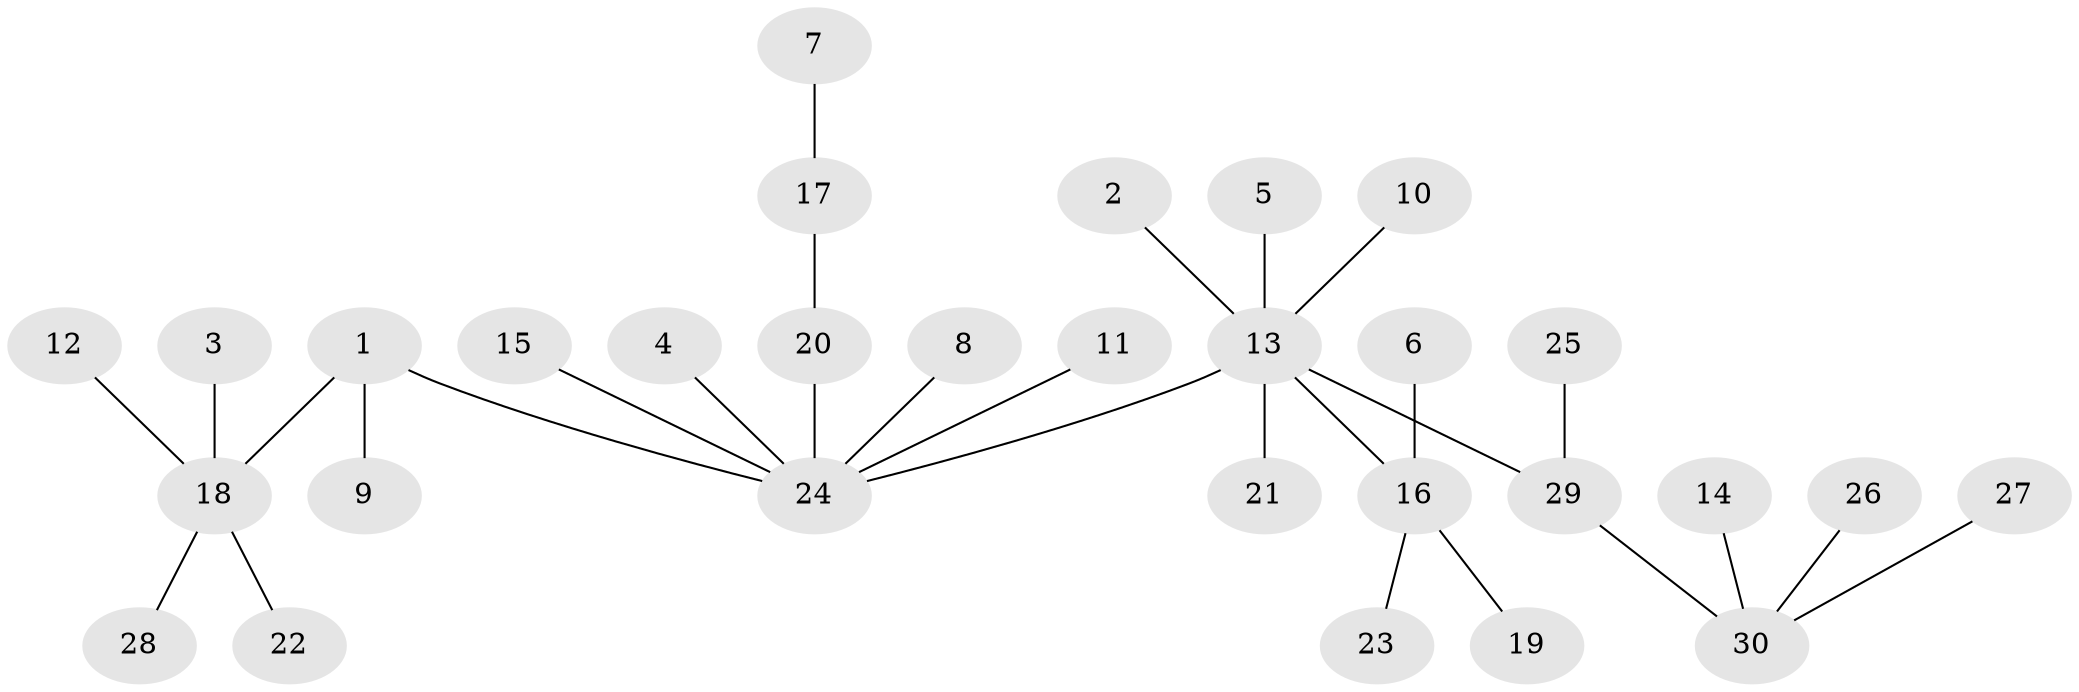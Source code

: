 // original degree distribution, {8: 0.017857142857142856, 5: 0.07142857142857142, 2: 0.21428571428571427, 3: 0.08928571428571429, 1: 0.5535714285714286, 4: 0.05357142857142857}
// Generated by graph-tools (version 1.1) at 2025/50/03/09/25 03:50:26]
// undirected, 30 vertices, 29 edges
graph export_dot {
graph [start="1"]
  node [color=gray90,style=filled];
  1;
  2;
  3;
  4;
  5;
  6;
  7;
  8;
  9;
  10;
  11;
  12;
  13;
  14;
  15;
  16;
  17;
  18;
  19;
  20;
  21;
  22;
  23;
  24;
  25;
  26;
  27;
  28;
  29;
  30;
  1 -- 9 [weight=1.0];
  1 -- 18 [weight=1.0];
  1 -- 24 [weight=1.0];
  2 -- 13 [weight=1.0];
  3 -- 18 [weight=1.0];
  4 -- 24 [weight=1.0];
  5 -- 13 [weight=1.0];
  6 -- 16 [weight=1.0];
  7 -- 17 [weight=1.0];
  8 -- 24 [weight=1.0];
  10 -- 13 [weight=1.0];
  11 -- 24 [weight=1.0];
  12 -- 18 [weight=1.0];
  13 -- 16 [weight=1.0];
  13 -- 21 [weight=1.0];
  13 -- 24 [weight=1.0];
  13 -- 29 [weight=1.0];
  14 -- 30 [weight=1.0];
  15 -- 24 [weight=1.0];
  16 -- 19 [weight=1.0];
  16 -- 23 [weight=1.0];
  17 -- 20 [weight=1.0];
  18 -- 22 [weight=1.0];
  18 -- 28 [weight=1.0];
  20 -- 24 [weight=1.0];
  25 -- 29 [weight=1.0];
  26 -- 30 [weight=1.0];
  27 -- 30 [weight=1.0];
  29 -- 30 [weight=1.0];
}
